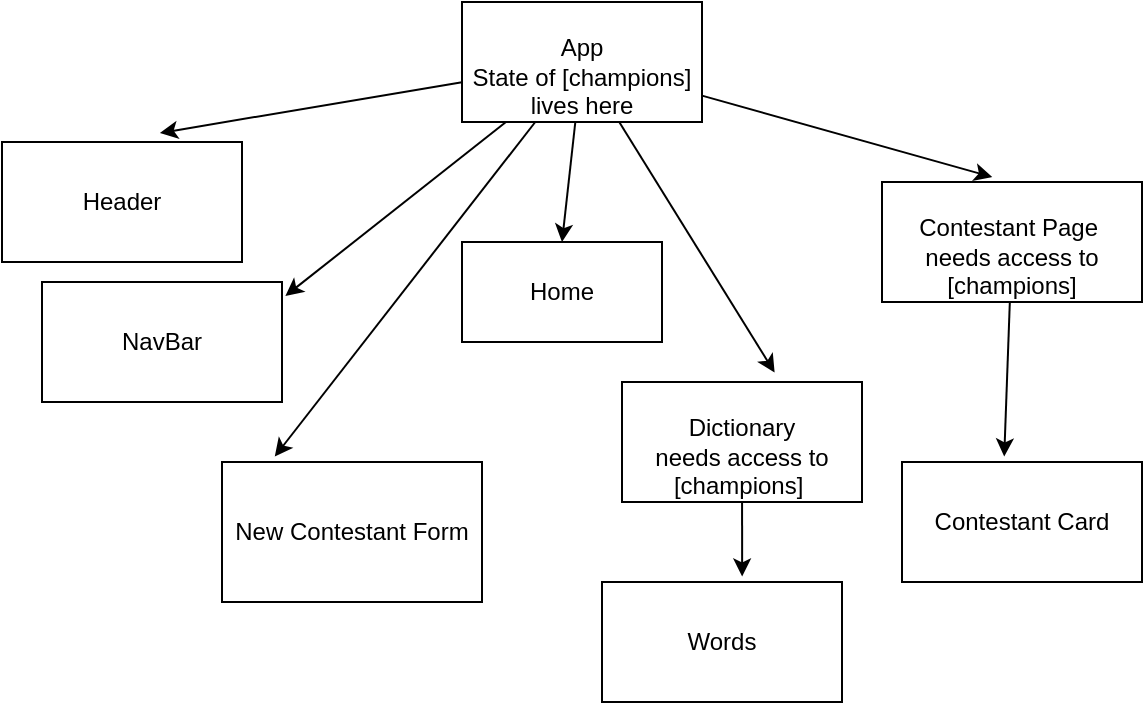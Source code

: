 <mxfile>
    <diagram id="k4TL0-vUJEil0kPynB_i" name="Page-1">
        <mxGraphModel dx="1306" dy="237" grid="1" gridSize="10" guides="1" tooltips="1" connect="1" arrows="1" fold="1" page="1" pageScale="1" pageWidth="850" pageHeight="1100" math="0" shadow="0">
            <root>
                <mxCell id="0"/>
                <mxCell id="1" parent="0"/>
                <mxCell id="4" style="edgeStyle=none;html=1;entryX=0.658;entryY=-0.075;entryDx=0;entryDy=0;entryPerimeter=0;" edge="1" parent="1" source="2" target="3">
                    <mxGeometry relative="1" as="geometry"/>
                </mxCell>
                <mxCell id="8" style="edgeStyle=none;html=1;entryX=0.424;entryY=-0.041;entryDx=0;entryDy=0;entryPerimeter=0;" edge="1" parent="1" source="2" target="7">
                    <mxGeometry relative="1" as="geometry"/>
                </mxCell>
                <mxCell id="14" style="edgeStyle=none;html=1;entryX=0.636;entryY=-0.079;entryDx=0;entryDy=0;entryPerimeter=0;" edge="1" parent="1" source="2" target="13">
                    <mxGeometry relative="1" as="geometry"/>
                </mxCell>
                <mxCell id="19" style="edgeStyle=none;html=1;entryX=0.5;entryY=0;entryDx=0;entryDy=0;" edge="1" parent="1" source="2" target="5">
                    <mxGeometry relative="1" as="geometry"/>
                </mxCell>
                <mxCell id="21" style="edgeStyle=none;html=1;entryX=1.014;entryY=0.117;entryDx=0;entryDy=0;entryPerimeter=0;" edge="1" parent="1" source="2" target="20">
                    <mxGeometry relative="1" as="geometry"/>
                </mxCell>
                <mxCell id="23" style="edgeStyle=none;html=1;entryX=0.203;entryY=-0.039;entryDx=0;entryDy=0;entryPerimeter=0;" edge="1" parent="1" source="2" target="11">
                    <mxGeometry relative="1" as="geometry"/>
                </mxCell>
                <mxCell id="2" value="&lt;br&gt;App&lt;br&gt;State of [champions] lives here" style="rounded=0;whiteSpace=wrap;html=1;" vertex="1" parent="1">
                    <mxGeometry x="140" y="20" width="120" height="60" as="geometry"/>
                </mxCell>
                <mxCell id="3" value="Header" style="rounded=0;whiteSpace=wrap;html=1;" vertex="1" parent="1">
                    <mxGeometry x="-90" y="90" width="120" height="60" as="geometry"/>
                </mxCell>
                <mxCell id="5" value="Home" style="rounded=0;whiteSpace=wrap;html=1;" vertex="1" parent="1">
                    <mxGeometry x="140" y="140" width="100" height="50" as="geometry"/>
                </mxCell>
                <mxCell id="10" style="edgeStyle=none;html=1;entryX=0.426;entryY=-0.046;entryDx=0;entryDy=0;entryPerimeter=0;" edge="1" parent="1" source="7" target="9">
                    <mxGeometry relative="1" as="geometry">
                        <mxPoint x="410" y="210" as="targetPoint"/>
                    </mxGeometry>
                </mxCell>
                <mxCell id="7" value="&lt;br&gt;Contestant Page&amp;nbsp;&lt;br&gt;needs access to [champions]" style="rounded=0;whiteSpace=wrap;html=1;" vertex="1" parent="1">
                    <mxGeometry x="350" y="110" width="130" height="60" as="geometry"/>
                </mxCell>
                <mxCell id="9" value="Contestant Card" style="rounded=0;whiteSpace=wrap;html=1;" vertex="1" parent="1">
                    <mxGeometry x="360" y="250" width="120" height="60" as="geometry"/>
                </mxCell>
                <mxCell id="11" value="New Contestant Form" style="rounded=0;whiteSpace=wrap;html=1;" vertex="1" parent="1">
                    <mxGeometry x="20" y="250" width="130" height="70" as="geometry"/>
                </mxCell>
                <mxCell id="18" style="edgeStyle=none;html=1;entryX=0.584;entryY=-0.046;entryDx=0;entryDy=0;entryPerimeter=0;" edge="1" parent="1" source="13" target="15">
                    <mxGeometry relative="1" as="geometry"/>
                </mxCell>
                <mxCell id="13" value="&lt;br&gt;Dictionary&lt;br&gt;needs access to [champions]&amp;nbsp;" style="rounded=0;whiteSpace=wrap;html=1;" vertex="1" parent="1">
                    <mxGeometry x="220" y="210" width="120" height="60" as="geometry"/>
                </mxCell>
                <mxCell id="15" value="Words" style="rounded=0;whiteSpace=wrap;html=1;" vertex="1" parent="1">
                    <mxGeometry x="210" y="310" width="120" height="60" as="geometry"/>
                </mxCell>
                <mxCell id="20" value="NavBar" style="rounded=0;whiteSpace=wrap;html=1;" vertex="1" parent="1">
                    <mxGeometry x="-70" y="160" width="120" height="60" as="geometry"/>
                </mxCell>
            </root>
        </mxGraphModel>
    </diagram>
</mxfile>